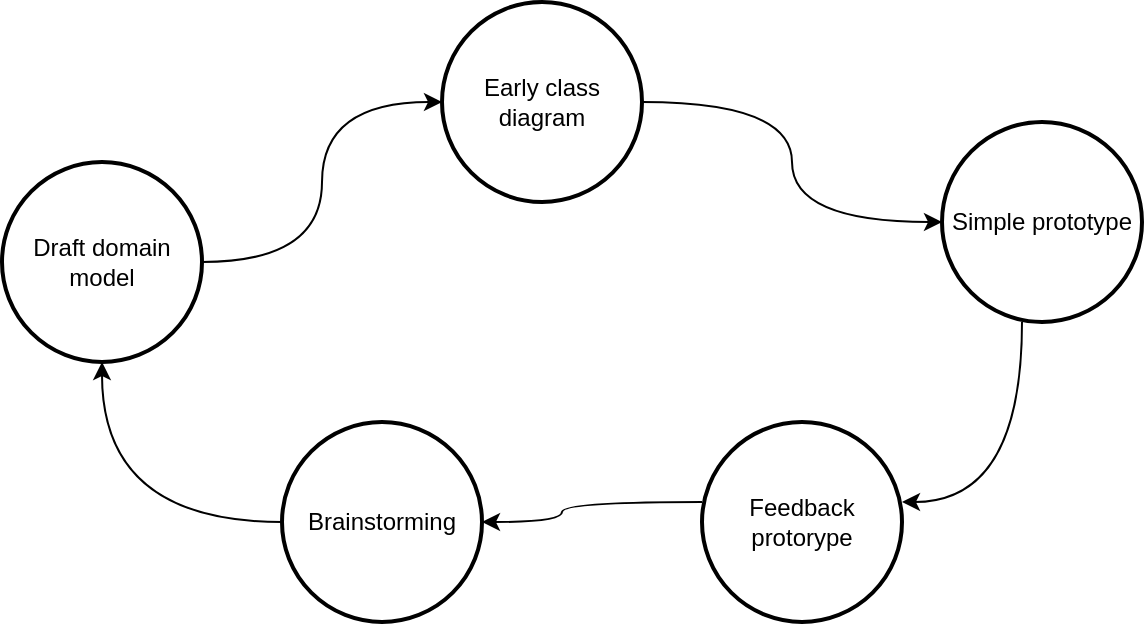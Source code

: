 <mxfile version="13.7.3" type="device"><diagram id="T3LlOq1yiMHJHhgcrOAb" name="Page-1"><mxGraphModel dx="1422" dy="832" grid="1" gridSize="10" guides="1" tooltips="1" connect="1" arrows="1" fold="1" page="1" pageScale="1" pageWidth="850" pageHeight="1100" math="0" shadow="0"><root><mxCell id="0"/><mxCell id="1" parent="0"/><mxCell id="DREF6O14txRmt_JVl6H3-11" style="edgeStyle=orthogonalEdgeStyle;curved=1;orthogonalLoop=1;jettySize=auto;html=1;exitX=1;exitY=0.5;exitDx=0;exitDy=0;exitPerimeter=0;entryX=0;entryY=0.5;entryDx=0;entryDy=0;entryPerimeter=0;" edge="1" parent="1" source="DREF6O14txRmt_JVl6H3-1" target="DREF6O14txRmt_JVl6H3-2"><mxGeometry relative="1" as="geometry"/></mxCell><mxCell id="DREF6O14txRmt_JVl6H3-1" value="Draft domain model" style="strokeWidth=2;html=1;shape=mxgraph.flowchart.start_2;whiteSpace=wrap;" vertex="1" parent="1"><mxGeometry x="170" y="250" width="100" height="100" as="geometry"/></mxCell><mxCell id="DREF6O14txRmt_JVl6H3-5" value="" style="edgeStyle=orthogonalEdgeStyle;orthogonalLoop=1;jettySize=auto;html=1;curved=1;" edge="1" parent="1" source="DREF6O14txRmt_JVl6H3-2" target="DREF6O14txRmt_JVl6H3-4"><mxGeometry relative="1" as="geometry"/></mxCell><mxCell id="DREF6O14txRmt_JVl6H3-2" value="Early class diagram" style="strokeWidth=2;html=1;shape=mxgraph.flowchart.start_2;whiteSpace=wrap;" vertex="1" parent="1"><mxGeometry x="390" y="170" width="100" height="100" as="geometry"/></mxCell><mxCell id="DREF6O14txRmt_JVl6H3-7" value="" style="edgeStyle=orthogonalEdgeStyle;orthogonalLoop=1;jettySize=auto;html=1;curved=1;" edge="1" parent="1" source="DREF6O14txRmt_JVl6H3-4" target="DREF6O14txRmt_JVl6H3-6"><mxGeometry relative="1" as="geometry"><Array as="points"><mxPoint x="680" y="420"/></Array></mxGeometry></mxCell><mxCell id="DREF6O14txRmt_JVl6H3-4" value="Simple prototype" style="strokeWidth=2;html=1;shape=mxgraph.flowchart.start_2;whiteSpace=wrap;" vertex="1" parent="1"><mxGeometry x="640" y="230" width="100" height="100" as="geometry"/></mxCell><mxCell id="DREF6O14txRmt_JVl6H3-9" value="" style="edgeStyle=orthogonalEdgeStyle;orthogonalLoop=1;jettySize=auto;html=1;curved=1;" edge="1" parent="1" source="DREF6O14txRmt_JVl6H3-6" target="DREF6O14txRmt_JVl6H3-8"><mxGeometry relative="1" as="geometry"><Array as="points"><mxPoint x="450" y="420"/><mxPoint x="450" y="430"/></Array></mxGeometry></mxCell><mxCell id="DREF6O14txRmt_JVl6H3-6" value="Feedback protorype" style="strokeWidth=2;html=1;shape=mxgraph.flowchart.start_2;whiteSpace=wrap;" vertex="1" parent="1"><mxGeometry x="520" y="380" width="100" height="100" as="geometry"/></mxCell><mxCell id="DREF6O14txRmt_JVl6H3-10" style="edgeStyle=orthogonalEdgeStyle;orthogonalLoop=1;jettySize=auto;html=1;entryX=0.5;entryY=1;entryDx=0;entryDy=0;entryPerimeter=0;curved=1;" edge="1" parent="1" source="DREF6O14txRmt_JVl6H3-8" target="DREF6O14txRmt_JVl6H3-1"><mxGeometry relative="1" as="geometry"/></mxCell><mxCell id="DREF6O14txRmt_JVl6H3-8" value="Brainstorming" style="strokeWidth=2;html=1;shape=mxgraph.flowchart.start_2;whiteSpace=wrap;" vertex="1" parent="1"><mxGeometry x="310" y="380" width="100" height="100" as="geometry"/></mxCell></root></mxGraphModel></diagram></mxfile>